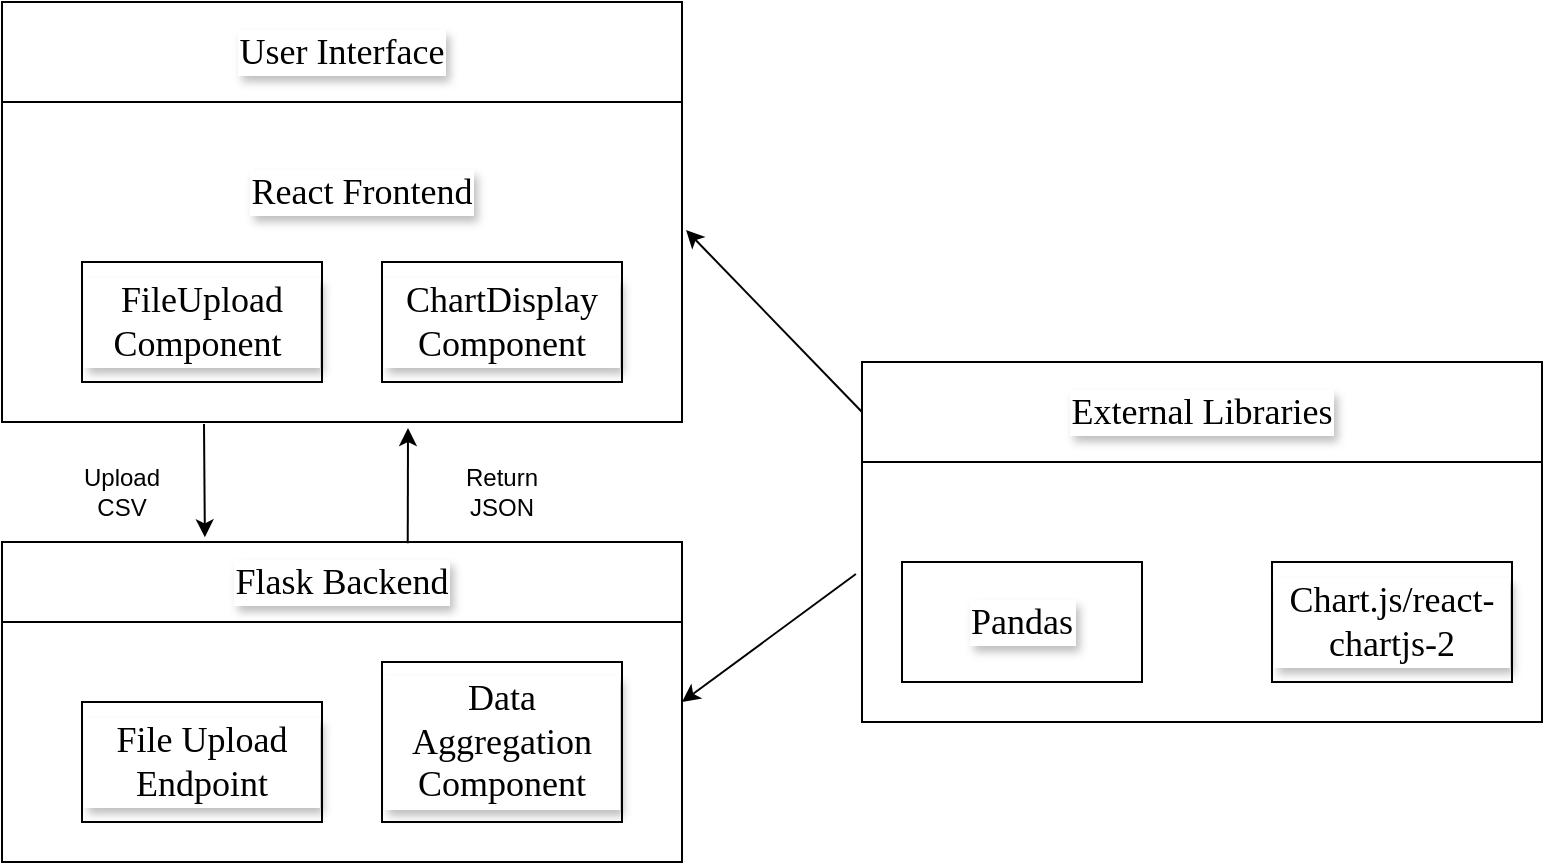 <mxfile version="24.7.7">
  <diagram name="Page-1" id="mjh2PDBewAVvDZ2z7GPI">
    <mxGraphModel dx="1434" dy="780" grid="1" gridSize="10" guides="1" tooltips="1" connect="1" arrows="1" fold="1" page="1" pageScale="1" pageWidth="850" pageHeight="1100" math="0" shadow="0">
      <root>
        <mxCell id="0" />
        <mxCell id="1" parent="0" />
        <mxCell id="4vRW0ZAdQ7cbUI_zj-hU-1" value="" style="rounded=0;whiteSpace=wrap;html=1;fontSize=18;labelBackgroundColor=default;textShadow=1;labelBorderColor=#ffffff;fontFamily=Times New Roman;" vertex="1" parent="1">
          <mxGeometry x="160" y="50" width="340" height="210" as="geometry" />
        </mxCell>
        <mxCell id="4vRW0ZAdQ7cbUI_zj-hU-2" value="React Frontend     " style="text;html=1;align=center;verticalAlign=middle;whiteSpace=wrap;rounded=0;fontSize=18;labelBackgroundColor=default;textShadow=1;labelBorderColor=#ffffff;fontFamily=Times New Roman;" vertex="1" parent="1">
          <mxGeometry x="270" y="130" width="140" height="30" as="geometry" />
        </mxCell>
        <mxCell id="4vRW0ZAdQ7cbUI_zj-hU-3" value="ChartDisplay Component" style="rounded=0;whiteSpace=wrap;html=1;fontSize=18;labelBackgroundColor=default;textShadow=1;labelBorderColor=#ffffff;fontFamily=Times New Roman;" vertex="1" parent="1">
          <mxGeometry x="350" y="180" width="120" height="60" as="geometry" />
        </mxCell>
        <mxCell id="4vRW0ZAdQ7cbUI_zj-hU-4" value="FileUpload Component&amp;nbsp;" style="rounded=0;whiteSpace=wrap;html=1;fontSize=18;labelBackgroundColor=default;textShadow=1;labelBorderColor=#ffffff;fontFamily=Times New Roman;" vertex="1" parent="1">
          <mxGeometry x="200" y="180" width="120" height="60" as="geometry" />
        </mxCell>
        <mxCell id="4vRW0ZAdQ7cbUI_zj-hU-5" value="User Interface" style="rounded=0;whiteSpace=wrap;html=1;fontSize=18;labelBackgroundColor=default;textShadow=1;labelBorderColor=#ffffff;fontFamily=Times New Roman;" vertex="1" parent="1">
          <mxGeometry x="160" y="50" width="340" height="50" as="geometry" />
        </mxCell>
        <mxCell id="4vRW0ZAdQ7cbUI_zj-hU-6" value="" style="rounded=0;whiteSpace=wrap;html=1;fontSize=18;labelBackgroundColor=default;textShadow=1;labelBorderColor=#ffffff;fontFamily=Times New Roman;" vertex="1" parent="1">
          <mxGeometry x="160" y="320" width="340" height="160" as="geometry" />
        </mxCell>
        <mxCell id="4vRW0ZAdQ7cbUI_zj-hU-8" value="Data Aggregation Component" style="rounded=0;whiteSpace=wrap;html=1;fontSize=18;labelBackgroundColor=default;textShadow=1;labelBorderColor=#ffffff;fontFamily=Times New Roman;" vertex="1" parent="1">
          <mxGeometry x="350" y="380" width="120" height="80" as="geometry" />
        </mxCell>
        <mxCell id="4vRW0ZAdQ7cbUI_zj-hU-9" value="File Upload Endpoint" style="rounded=0;whiteSpace=wrap;html=1;fontSize=18;labelBackgroundColor=default;textShadow=1;labelBorderColor=#ffffff;fontFamily=Times New Roman;" vertex="1" parent="1">
          <mxGeometry x="200" y="400" width="120" height="60" as="geometry" />
        </mxCell>
        <mxCell id="4vRW0ZAdQ7cbUI_zj-hU-10" value="    Flask Backend  " style="rounded=0;whiteSpace=wrap;html=1;fontSize=18;labelBackgroundColor=default;textShadow=1;labelBorderColor=#ffffff;fontFamily=Times New Roman;" vertex="1" parent="1">
          <mxGeometry x="160" y="320" width="340" height="40" as="geometry" />
        </mxCell>
        <mxCell id="4vRW0ZAdQ7cbUI_zj-hU-11" value="" style="rounded=0;whiteSpace=wrap;html=1;fontSize=18;labelBackgroundColor=default;textShadow=1;labelBorderColor=#ffffff;fontFamily=Times New Roman;" vertex="1" parent="1">
          <mxGeometry x="590" y="230" width="340" height="180" as="geometry" />
        </mxCell>
        <mxCell id="4vRW0ZAdQ7cbUI_zj-hU-13" value="Chart.js/react-chartjs-2" style="rounded=0;whiteSpace=wrap;html=1;fontSize=18;labelBackgroundColor=default;textShadow=1;labelBorderColor=#ffffff;fontFamily=Times New Roman;" vertex="1" parent="1">
          <mxGeometry x="795" y="330" width="120" height="60" as="geometry" />
        </mxCell>
        <mxCell id="4vRW0ZAdQ7cbUI_zj-hU-14" value="Pandas" style="rounded=0;whiteSpace=wrap;html=1;fontSize=18;labelBackgroundColor=default;textShadow=1;labelBorderColor=#ffffff;fontFamily=Times New Roman;" vertex="1" parent="1">
          <mxGeometry x="610" y="330" width="120" height="60" as="geometry" />
        </mxCell>
        <mxCell id="4vRW0ZAdQ7cbUI_zj-hU-15" value=" External Libraries" style="rounded=0;whiteSpace=wrap;html=1;fontSize=18;labelBackgroundColor=default;textShadow=1;labelBorderColor=#ffffff;fontFamily=Times New Roman;" vertex="1" parent="1">
          <mxGeometry x="590" y="230" width="340" height="50" as="geometry" />
        </mxCell>
        <mxCell id="4vRW0ZAdQ7cbUI_zj-hU-16" value="" style="endArrow=classic;html=1;rounded=0;fontSize=18;labelBackgroundColor=default;textShadow=1;labelBorderColor=#ffffff;fontFamily=Times New Roman;entryX=1;entryY=0.5;entryDx=0;entryDy=0;exitX=-0.009;exitY=0.589;exitDx=0;exitDy=0;exitPerimeter=0;" edge="1" parent="1" source="4vRW0ZAdQ7cbUI_zj-hU-11" target="4vRW0ZAdQ7cbUI_zj-hU-6">
          <mxGeometry width="50" height="50" relative="1" as="geometry">
            <mxPoint x="580" y="340" as="sourcePoint" />
            <mxPoint x="339.5" y="480" as="targetPoint" />
          </mxGeometry>
        </mxCell>
        <mxCell id="4vRW0ZAdQ7cbUI_zj-hU-18" value="" style="endArrow=classic;html=1;rounded=0;entryX=0.703;entryY=0.017;entryDx=0;entryDy=0;entryPerimeter=0;fontSize=18;labelBackgroundColor=default;textShadow=1;labelBorderColor=#ffffff;fontFamily=Times New Roman;" edge="1" parent="1">
          <mxGeometry width="50" height="50" relative="1" as="geometry">
            <mxPoint x="362.87" y="320.68" as="sourcePoint" />
            <mxPoint x="363" y="263" as="targetPoint" />
          </mxGeometry>
        </mxCell>
        <mxCell id="4vRW0ZAdQ7cbUI_zj-hU-20" value="" style="endArrow=classic;html=1;rounded=0;entryX=0.703;entryY=0.017;entryDx=0;entryDy=0;entryPerimeter=0;fontSize=18;labelBackgroundColor=default;textShadow=1;labelBorderColor=#ffffff;fontFamily=Times New Roman;" edge="1" parent="1">
          <mxGeometry width="50" height="50" relative="1" as="geometry">
            <mxPoint x="261" y="261" as="sourcePoint" />
            <mxPoint x="261.44" y="317.68" as="targetPoint" />
          </mxGeometry>
        </mxCell>
        <mxCell id="4vRW0ZAdQ7cbUI_zj-hU-21" value="" style="endArrow=classic;html=1;rounded=0;entryX=1.006;entryY=0.543;entryDx=0;entryDy=0;exitX=0;exitY=0.5;exitDx=0;exitDy=0;entryPerimeter=0;" edge="1" parent="1" source="4vRW0ZAdQ7cbUI_zj-hU-15" target="4vRW0ZAdQ7cbUI_zj-hU-1">
          <mxGeometry width="50" height="50" relative="1" as="geometry">
            <mxPoint x="450" y="380" as="sourcePoint" />
            <mxPoint x="400" y="430" as="targetPoint" />
          </mxGeometry>
        </mxCell>
        <mxCell id="4vRW0ZAdQ7cbUI_zj-hU-23" value="Upload CSV" style="text;html=1;align=center;verticalAlign=middle;whiteSpace=wrap;rounded=0;" vertex="1" parent="1">
          <mxGeometry x="190" y="280" width="60" height="30" as="geometry" />
        </mxCell>
        <mxCell id="4vRW0ZAdQ7cbUI_zj-hU-24" value="Return JSON" style="text;html=1;align=center;verticalAlign=middle;whiteSpace=wrap;rounded=0;" vertex="1" parent="1">
          <mxGeometry x="380" y="280" width="60" height="30" as="geometry" />
        </mxCell>
      </root>
    </mxGraphModel>
  </diagram>
</mxfile>
